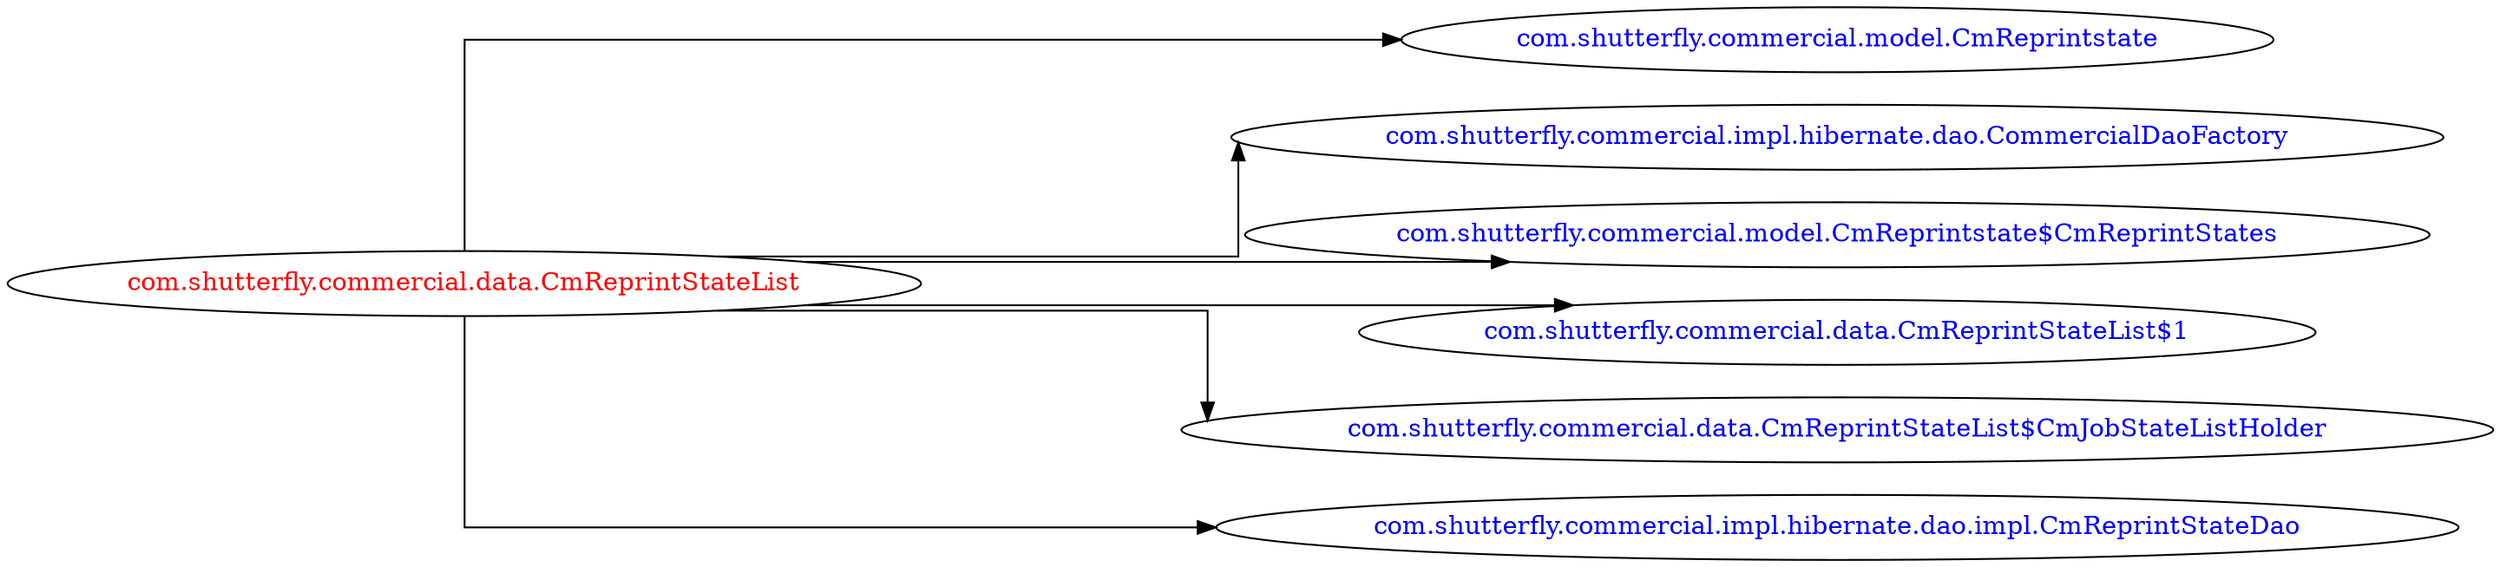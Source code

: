 digraph dependencyGraph {
 concentrate=true;
 ranksep="2.0";
 rankdir="LR"; 
 splines="ortho";
"com.shutterfly.commercial.data.CmReprintStateList" [fontcolor="red"];
"com.shutterfly.commercial.model.CmReprintstate" [ fontcolor="blue" ];
"com.shutterfly.commercial.data.CmReprintStateList"->"com.shutterfly.commercial.model.CmReprintstate";
"com.shutterfly.commercial.impl.hibernate.dao.CommercialDaoFactory" [ fontcolor="blue" ];
"com.shutterfly.commercial.data.CmReprintStateList"->"com.shutterfly.commercial.impl.hibernate.dao.CommercialDaoFactory";
"com.shutterfly.commercial.model.CmReprintstate$CmReprintStates" [ fontcolor="blue" ];
"com.shutterfly.commercial.data.CmReprintStateList"->"com.shutterfly.commercial.model.CmReprintstate$CmReprintStates";
"com.shutterfly.commercial.data.CmReprintStateList$1" [ fontcolor="blue" ];
"com.shutterfly.commercial.data.CmReprintStateList"->"com.shutterfly.commercial.data.CmReprintStateList$1";
"com.shutterfly.commercial.data.CmReprintStateList$CmJobStateListHolder" [ fontcolor="blue" ];
"com.shutterfly.commercial.data.CmReprintStateList"->"com.shutterfly.commercial.data.CmReprintStateList$CmJobStateListHolder";
"com.shutterfly.commercial.impl.hibernate.dao.impl.CmReprintStateDao" [ fontcolor="blue" ];
"com.shutterfly.commercial.data.CmReprintStateList"->"com.shutterfly.commercial.impl.hibernate.dao.impl.CmReprintStateDao";
}